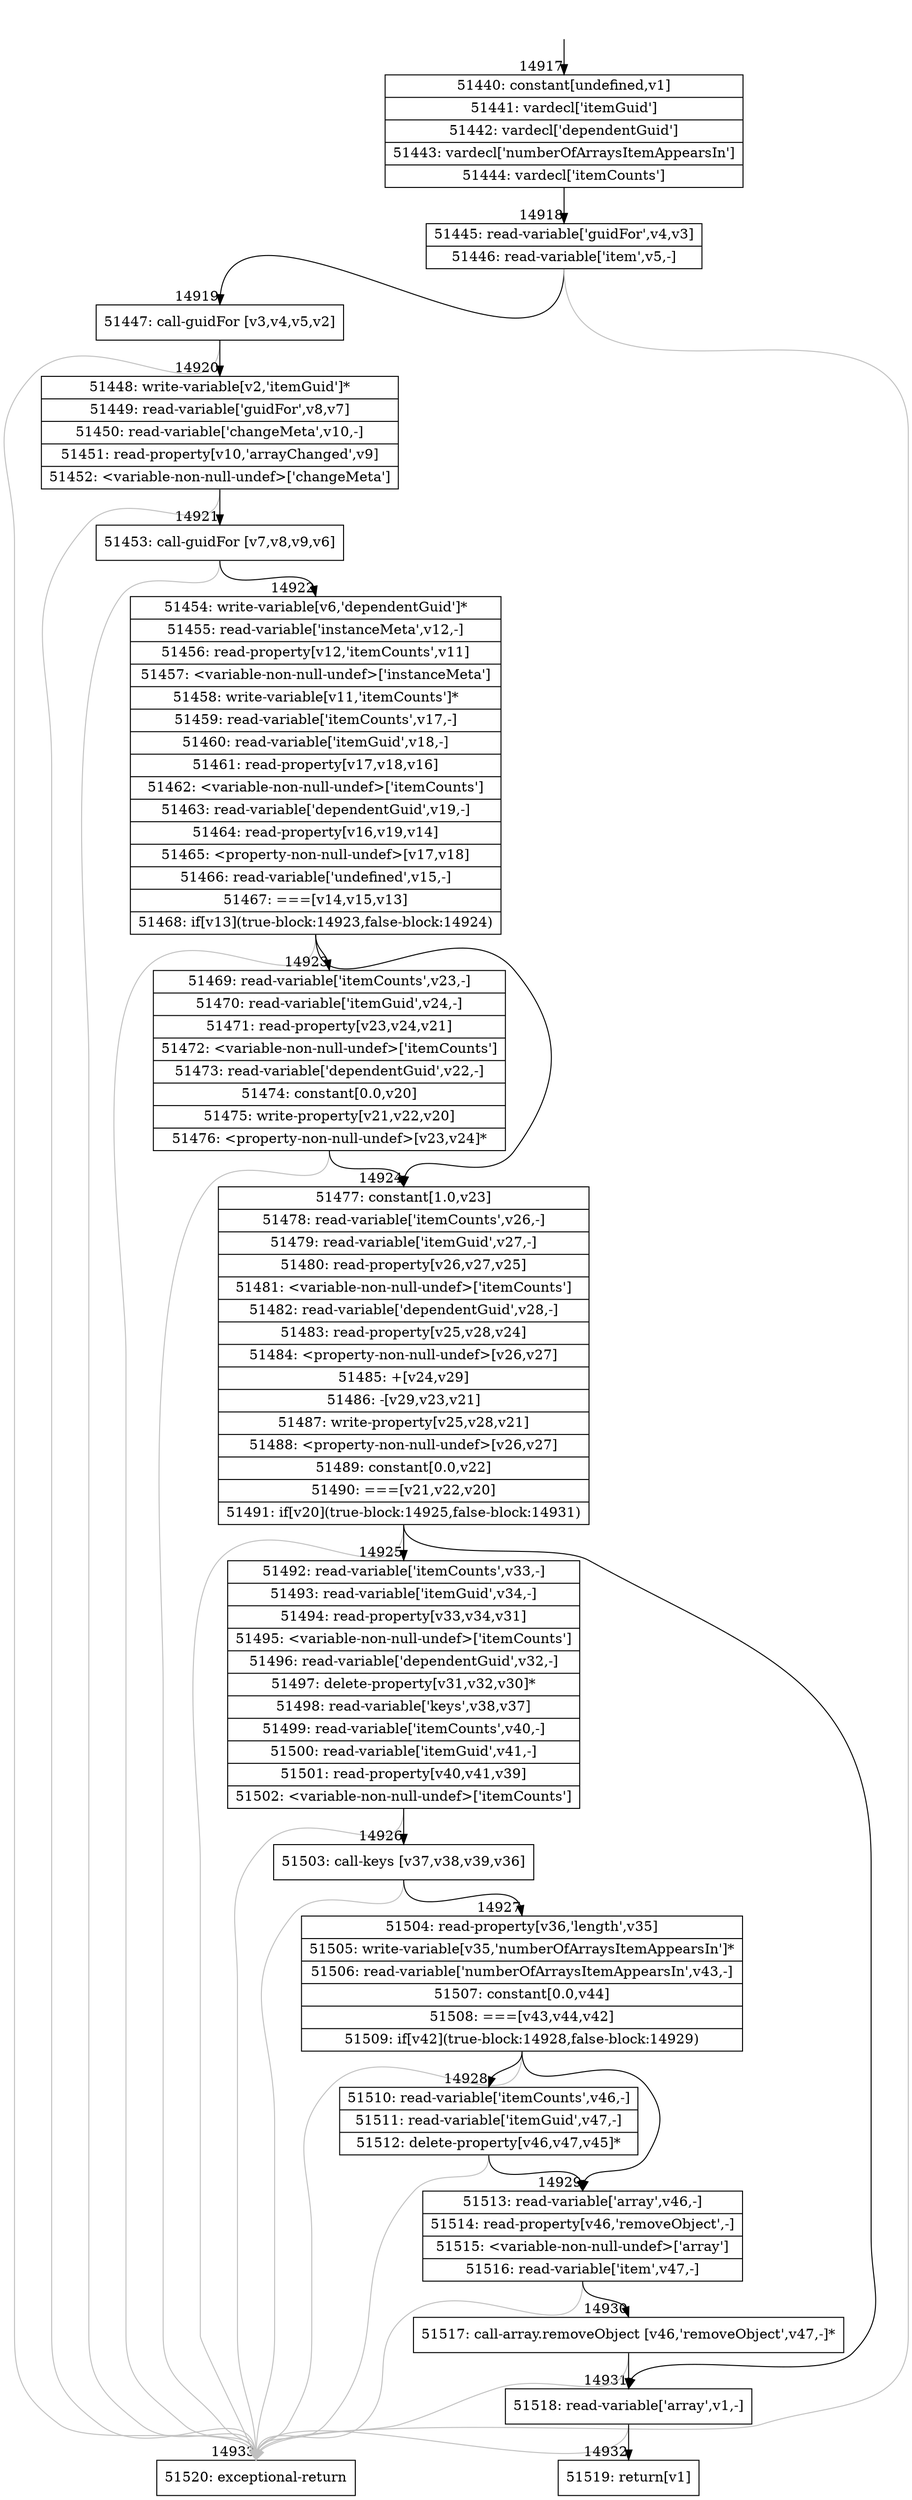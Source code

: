 digraph {
rankdir="TD"
BB_entry1259[shape=none,label=""];
BB_entry1259 -> BB14917 [tailport=s, headport=n, headlabel="    14917"]
BB14917 [shape=record label="{51440: constant[undefined,v1]|51441: vardecl['itemGuid']|51442: vardecl['dependentGuid']|51443: vardecl['numberOfArraysItemAppearsIn']|51444: vardecl['itemCounts']}" ] 
BB14917 -> BB14918 [tailport=s, headport=n, headlabel="      14918"]
BB14918 [shape=record label="{51445: read-variable['guidFor',v4,v3]|51446: read-variable['item',v5,-]}" ] 
BB14918 -> BB14919 [tailport=s, headport=n, headlabel="      14919"]
BB14918 -> BB14933 [tailport=s, headport=n, color=gray, headlabel="      14933"]
BB14919 [shape=record label="{51447: call-guidFor [v3,v4,v5,v2]}" ] 
BB14919 -> BB14920 [tailport=s, headport=n, headlabel="      14920"]
BB14919 -> BB14933 [tailport=s, headport=n, color=gray]
BB14920 [shape=record label="{51448: write-variable[v2,'itemGuid']*|51449: read-variable['guidFor',v8,v7]|51450: read-variable['changeMeta',v10,-]|51451: read-property[v10,'arrayChanged',v9]|51452: \<variable-non-null-undef\>['changeMeta']}" ] 
BB14920 -> BB14921 [tailport=s, headport=n, headlabel="      14921"]
BB14920 -> BB14933 [tailport=s, headport=n, color=gray]
BB14921 [shape=record label="{51453: call-guidFor [v7,v8,v9,v6]}" ] 
BB14921 -> BB14922 [tailport=s, headport=n, headlabel="      14922"]
BB14921 -> BB14933 [tailport=s, headport=n, color=gray]
BB14922 [shape=record label="{51454: write-variable[v6,'dependentGuid']*|51455: read-variable['instanceMeta',v12,-]|51456: read-property[v12,'itemCounts',v11]|51457: \<variable-non-null-undef\>['instanceMeta']|51458: write-variable[v11,'itemCounts']*|51459: read-variable['itemCounts',v17,-]|51460: read-variable['itemGuid',v18,-]|51461: read-property[v17,v18,v16]|51462: \<variable-non-null-undef\>['itemCounts']|51463: read-variable['dependentGuid',v19,-]|51464: read-property[v16,v19,v14]|51465: \<property-non-null-undef\>[v17,v18]|51466: read-variable['undefined',v15,-]|51467: ===[v14,v15,v13]|51468: if[v13](true-block:14923,false-block:14924)}" ] 
BB14922 -> BB14923 [tailport=s, headport=n, headlabel="      14923"]
BB14922 -> BB14924 [tailport=s, headport=n, headlabel="      14924"]
BB14922 -> BB14933 [tailport=s, headport=n, color=gray]
BB14923 [shape=record label="{51469: read-variable['itemCounts',v23,-]|51470: read-variable['itemGuid',v24,-]|51471: read-property[v23,v24,v21]|51472: \<variable-non-null-undef\>['itemCounts']|51473: read-variable['dependentGuid',v22,-]|51474: constant[0.0,v20]|51475: write-property[v21,v22,v20]|51476: \<property-non-null-undef\>[v23,v24]*}" ] 
BB14923 -> BB14924 [tailport=s, headport=n]
BB14923 -> BB14933 [tailport=s, headport=n, color=gray]
BB14924 [shape=record label="{51477: constant[1.0,v23]|51478: read-variable['itemCounts',v26,-]|51479: read-variable['itemGuid',v27,-]|51480: read-property[v26,v27,v25]|51481: \<variable-non-null-undef\>['itemCounts']|51482: read-variable['dependentGuid',v28,-]|51483: read-property[v25,v28,v24]|51484: \<property-non-null-undef\>[v26,v27]|51485: +[v24,v29]|51486: -[v29,v23,v21]|51487: write-property[v25,v28,v21]|51488: \<property-non-null-undef\>[v26,v27]|51489: constant[0.0,v22]|51490: ===[v21,v22,v20]|51491: if[v20](true-block:14925,false-block:14931)}" ] 
BB14924 -> BB14925 [tailport=s, headport=n, headlabel="      14925"]
BB14924 -> BB14931 [tailport=s, headport=n, headlabel="      14931"]
BB14924 -> BB14933 [tailport=s, headport=n, color=gray]
BB14925 [shape=record label="{51492: read-variable['itemCounts',v33,-]|51493: read-variable['itemGuid',v34,-]|51494: read-property[v33,v34,v31]|51495: \<variable-non-null-undef\>['itemCounts']|51496: read-variable['dependentGuid',v32,-]|51497: delete-property[v31,v32,v30]*|51498: read-variable['keys',v38,v37]|51499: read-variable['itemCounts',v40,-]|51500: read-variable['itemGuid',v41,-]|51501: read-property[v40,v41,v39]|51502: \<variable-non-null-undef\>['itemCounts']}" ] 
BB14925 -> BB14926 [tailport=s, headport=n, headlabel="      14926"]
BB14925 -> BB14933 [tailport=s, headport=n, color=gray]
BB14926 [shape=record label="{51503: call-keys [v37,v38,v39,v36]}" ] 
BB14926 -> BB14927 [tailport=s, headport=n, headlabel="      14927"]
BB14926 -> BB14933 [tailport=s, headport=n, color=gray]
BB14927 [shape=record label="{51504: read-property[v36,'length',v35]|51505: write-variable[v35,'numberOfArraysItemAppearsIn']*|51506: read-variable['numberOfArraysItemAppearsIn',v43,-]|51507: constant[0.0,v44]|51508: ===[v43,v44,v42]|51509: if[v42](true-block:14928,false-block:14929)}" ] 
BB14927 -> BB14928 [tailport=s, headport=n, headlabel="      14928"]
BB14927 -> BB14929 [tailport=s, headport=n, headlabel="      14929"]
BB14927 -> BB14933 [tailport=s, headport=n, color=gray]
BB14928 [shape=record label="{51510: read-variable['itemCounts',v46,-]|51511: read-variable['itemGuid',v47,-]|51512: delete-property[v46,v47,v45]*}" ] 
BB14928 -> BB14929 [tailport=s, headport=n]
BB14928 -> BB14933 [tailport=s, headport=n, color=gray]
BB14929 [shape=record label="{51513: read-variable['array',v46,-]|51514: read-property[v46,'removeObject',-]|51515: \<variable-non-null-undef\>['array']|51516: read-variable['item',v47,-]}" ] 
BB14929 -> BB14930 [tailport=s, headport=n, headlabel="      14930"]
BB14929 -> BB14933 [tailport=s, headport=n, color=gray]
BB14930 [shape=record label="{51517: call-array.removeObject [v46,'removeObject',v47,-]*}" ] 
BB14930 -> BB14931 [tailport=s, headport=n]
BB14930 -> BB14933 [tailport=s, headport=n, color=gray]
BB14931 [shape=record label="{51518: read-variable['array',v1,-]}" ] 
BB14931 -> BB14932 [tailport=s, headport=n, headlabel="      14932"]
BB14931 -> BB14933 [tailport=s, headport=n, color=gray]
BB14932 [shape=record label="{51519: return[v1]}" ] 
BB14933 [shape=record label="{51520: exceptional-return}" ] 
//#$~ 27540
}
